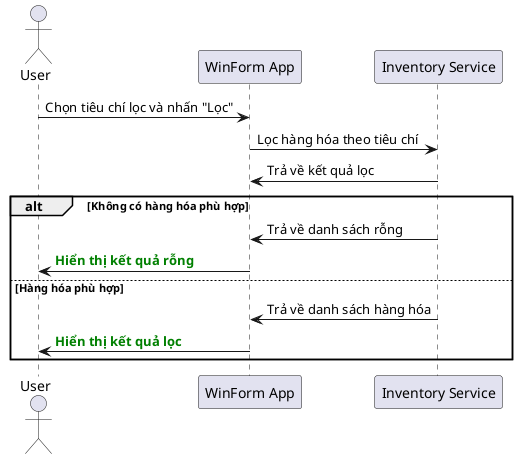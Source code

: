 @startuml
actor User
participant "WinForm App" as App
participant "Inventory Service" as InventoryService

User -> App: Chọn tiêu chí lọc và nhấn "Lọc"
App -> InventoryService: Lọc hàng hóa theo tiêu chí
InventoryService -> App: Trả về kết quả lọc
alt Không có hàng hóa phù hợp
    InventoryService -> App: Trả về danh sách rỗng
    App -> User: <font color=green><b>Hiển thị kết quả rỗng</b></font>
else Hàng hóa phù hợp
    InventoryService -> App: Trả về danh sách hàng hóa
    App -> User: <font color=green><b>Hiển thị kết quả lọc</b></font>
end
@enduml
